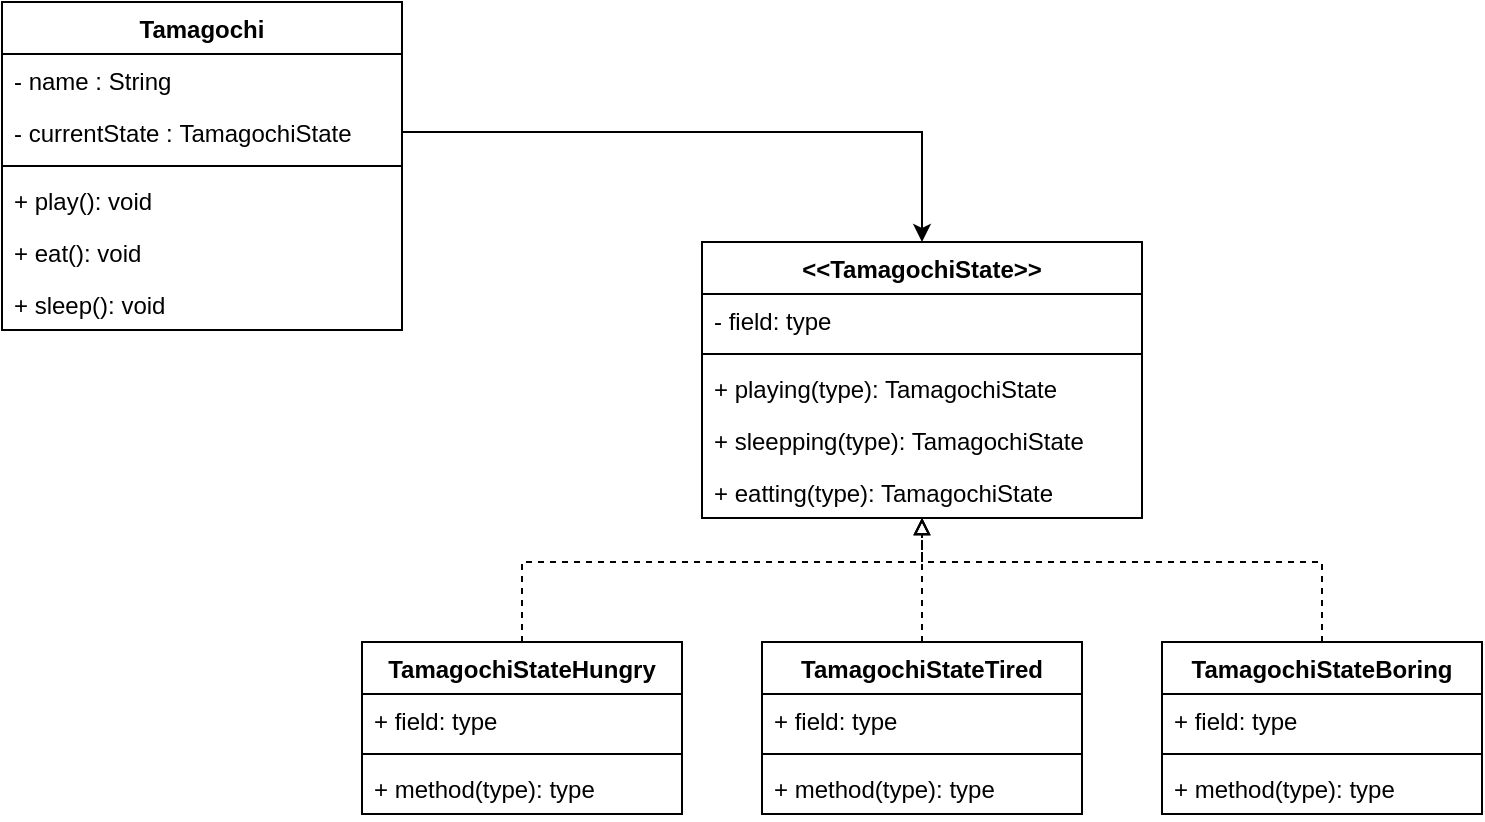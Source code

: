 <mxfile version="27.0.9">
  <diagram name="Página-1" id="bO1MI_6rIMBeqC9oGpgK">
    <mxGraphModel dx="708" dy="483" grid="1" gridSize="10" guides="1" tooltips="1" connect="1" arrows="1" fold="1" page="1" pageScale="1" pageWidth="827" pageHeight="1169" math="0" shadow="0">
      <root>
        <mxCell id="0" />
        <mxCell id="1" parent="0" />
        <mxCell id="XiE08XvwY7AASLut-zkY-14" value="Tamagochi" style="swimlane;fontStyle=1;align=center;verticalAlign=top;childLayout=stackLayout;horizontal=1;startSize=26;horizontalStack=0;resizeParent=1;resizeParentMax=0;resizeLast=0;collapsible=1;marginBottom=0;whiteSpace=wrap;html=1;" vertex="1" parent="1">
          <mxGeometry x="200" y="120" width="200" height="164" as="geometry" />
        </mxCell>
        <mxCell id="XiE08XvwY7AASLut-zkY-15" value="- name : String" style="text;strokeColor=none;fillColor=none;align=left;verticalAlign=top;spacingLeft=4;spacingRight=4;overflow=hidden;rotatable=0;points=[[0,0.5],[1,0.5]];portConstraint=eastwest;whiteSpace=wrap;html=1;" vertex="1" parent="XiE08XvwY7AASLut-zkY-14">
          <mxGeometry y="26" width="200" height="26" as="geometry" />
        </mxCell>
        <mxCell id="XiE08XvwY7AASLut-zkY-18" value="- currentState :&amp;nbsp;&lt;span style=&quot;text-align: center;&quot;&gt;TamagochiState&lt;/span&gt;" style="text;strokeColor=none;fillColor=none;align=left;verticalAlign=top;spacingLeft=4;spacingRight=4;overflow=hidden;rotatable=0;points=[[0,0.5],[1,0.5]];portConstraint=eastwest;whiteSpace=wrap;html=1;" vertex="1" parent="XiE08XvwY7AASLut-zkY-14">
          <mxGeometry y="52" width="200" height="26" as="geometry" />
        </mxCell>
        <mxCell id="XiE08XvwY7AASLut-zkY-16" value="" style="line;strokeWidth=1;fillColor=none;align=left;verticalAlign=middle;spacingTop=-1;spacingLeft=3;spacingRight=3;rotatable=0;labelPosition=right;points=[];portConstraint=eastwest;strokeColor=inherit;" vertex="1" parent="XiE08XvwY7AASLut-zkY-14">
          <mxGeometry y="78" width="200" height="8" as="geometry" />
        </mxCell>
        <mxCell id="XiE08XvwY7AASLut-zkY-17" value="+ play(): void" style="text;strokeColor=none;fillColor=none;align=left;verticalAlign=top;spacingLeft=4;spacingRight=4;overflow=hidden;rotatable=0;points=[[0,0.5],[1,0.5]];portConstraint=eastwest;whiteSpace=wrap;html=1;" vertex="1" parent="XiE08XvwY7AASLut-zkY-14">
          <mxGeometry y="86" width="200" height="26" as="geometry" />
        </mxCell>
        <mxCell id="XiE08XvwY7AASLut-zkY-25" value="+ eat(): void" style="text;strokeColor=none;fillColor=none;align=left;verticalAlign=top;spacingLeft=4;spacingRight=4;overflow=hidden;rotatable=0;points=[[0,0.5],[1,0.5]];portConstraint=eastwest;whiteSpace=wrap;html=1;" vertex="1" parent="XiE08XvwY7AASLut-zkY-14">
          <mxGeometry y="112" width="200" height="26" as="geometry" />
        </mxCell>
        <mxCell id="XiE08XvwY7AASLut-zkY-26" value="+ sleep(): void" style="text;strokeColor=none;fillColor=none;align=left;verticalAlign=top;spacingLeft=4;spacingRight=4;overflow=hidden;rotatable=0;points=[[0,0.5],[1,0.5]];portConstraint=eastwest;whiteSpace=wrap;html=1;" vertex="1" parent="XiE08XvwY7AASLut-zkY-14">
          <mxGeometry y="138" width="200" height="26" as="geometry" />
        </mxCell>
        <mxCell id="XiE08XvwY7AASLut-zkY-19" value="&amp;lt;&amp;lt;TamagochiState&amp;gt;&amp;gt;" style="swimlane;fontStyle=1;align=center;verticalAlign=top;childLayout=stackLayout;horizontal=1;startSize=26;horizontalStack=0;resizeParent=1;resizeParentMax=0;resizeLast=0;collapsible=1;marginBottom=0;whiteSpace=wrap;html=1;" vertex="1" parent="1">
          <mxGeometry x="550" y="240" width="220" height="138" as="geometry" />
        </mxCell>
        <mxCell id="XiE08XvwY7AASLut-zkY-20" value="- field: type" style="text;strokeColor=none;fillColor=none;align=left;verticalAlign=top;spacingLeft=4;spacingRight=4;overflow=hidden;rotatable=0;points=[[0,0.5],[1,0.5]];portConstraint=eastwest;whiteSpace=wrap;html=1;" vertex="1" parent="XiE08XvwY7AASLut-zkY-19">
          <mxGeometry y="26" width="220" height="26" as="geometry" />
        </mxCell>
        <mxCell id="XiE08XvwY7AASLut-zkY-22" value="" style="line;strokeWidth=1;fillColor=none;align=left;verticalAlign=middle;spacingTop=-1;spacingLeft=3;spacingRight=3;rotatable=0;labelPosition=right;points=[];portConstraint=eastwest;strokeColor=inherit;" vertex="1" parent="XiE08XvwY7AASLut-zkY-19">
          <mxGeometry y="52" width="220" height="8" as="geometry" />
        </mxCell>
        <mxCell id="XiE08XvwY7AASLut-zkY-27" value="+ playing(type): TamagochiState" style="text;strokeColor=none;fillColor=none;align=left;verticalAlign=top;spacingLeft=4;spacingRight=4;overflow=hidden;rotatable=0;points=[[0,0.5],[1,0.5]];portConstraint=eastwest;whiteSpace=wrap;html=1;" vertex="1" parent="XiE08XvwY7AASLut-zkY-19">
          <mxGeometry y="60" width="220" height="26" as="geometry" />
        </mxCell>
        <mxCell id="XiE08XvwY7AASLut-zkY-29" value="+ sleepping(type): TamagochiState" style="text;strokeColor=none;fillColor=none;align=left;verticalAlign=top;spacingLeft=4;spacingRight=4;overflow=hidden;rotatable=0;points=[[0,0.5],[1,0.5]];portConstraint=eastwest;whiteSpace=wrap;html=1;" vertex="1" parent="XiE08XvwY7AASLut-zkY-19">
          <mxGeometry y="86" width="220" height="26" as="geometry" />
        </mxCell>
        <mxCell id="XiE08XvwY7AASLut-zkY-28" value="+ eatting(type): TamagochiState" style="text;strokeColor=none;fillColor=none;align=left;verticalAlign=top;spacingLeft=4;spacingRight=4;overflow=hidden;rotatable=0;points=[[0,0.5],[1,0.5]];portConstraint=eastwest;whiteSpace=wrap;html=1;" vertex="1" parent="XiE08XvwY7AASLut-zkY-19">
          <mxGeometry y="112" width="220" height="26" as="geometry" />
        </mxCell>
        <mxCell id="XiE08XvwY7AASLut-zkY-24" style="edgeStyle=orthogonalEdgeStyle;rounded=0;orthogonalLoop=1;jettySize=auto;html=1;entryX=0.5;entryY=0;entryDx=0;entryDy=0;" edge="1" parent="1" source="XiE08XvwY7AASLut-zkY-18" target="XiE08XvwY7AASLut-zkY-19">
          <mxGeometry relative="1" as="geometry" />
        </mxCell>
        <mxCell id="XiE08XvwY7AASLut-zkY-43" style="edgeStyle=orthogonalEdgeStyle;rounded=0;orthogonalLoop=1;jettySize=auto;html=1;dashed=1;endArrow=block;endFill=0;" edge="1" parent="1" source="XiE08XvwY7AASLut-zkY-30" target="XiE08XvwY7AASLut-zkY-19">
          <mxGeometry relative="1" as="geometry">
            <Array as="points">
              <mxPoint x="460" y="400" />
              <mxPoint x="660" y="400" />
            </Array>
          </mxGeometry>
        </mxCell>
        <mxCell id="XiE08XvwY7AASLut-zkY-30" value="TamagochiStateHungry" style="swimlane;fontStyle=1;align=center;verticalAlign=top;childLayout=stackLayout;horizontal=1;startSize=26;horizontalStack=0;resizeParent=1;resizeParentMax=0;resizeLast=0;collapsible=1;marginBottom=0;whiteSpace=wrap;html=1;" vertex="1" parent="1">
          <mxGeometry x="380" y="440" width="160" height="86" as="geometry" />
        </mxCell>
        <mxCell id="XiE08XvwY7AASLut-zkY-31" value="+ field: type" style="text;strokeColor=none;fillColor=none;align=left;verticalAlign=top;spacingLeft=4;spacingRight=4;overflow=hidden;rotatable=0;points=[[0,0.5],[1,0.5]];portConstraint=eastwest;whiteSpace=wrap;html=1;" vertex="1" parent="XiE08XvwY7AASLut-zkY-30">
          <mxGeometry y="26" width="160" height="26" as="geometry" />
        </mxCell>
        <mxCell id="XiE08XvwY7AASLut-zkY-32" value="" style="line;strokeWidth=1;fillColor=none;align=left;verticalAlign=middle;spacingTop=-1;spacingLeft=3;spacingRight=3;rotatable=0;labelPosition=right;points=[];portConstraint=eastwest;strokeColor=inherit;" vertex="1" parent="XiE08XvwY7AASLut-zkY-30">
          <mxGeometry y="52" width="160" height="8" as="geometry" />
        </mxCell>
        <mxCell id="XiE08XvwY7AASLut-zkY-33" value="+ method(type): type" style="text;strokeColor=none;fillColor=none;align=left;verticalAlign=top;spacingLeft=4;spacingRight=4;overflow=hidden;rotatable=0;points=[[0,0.5],[1,0.5]];portConstraint=eastwest;whiteSpace=wrap;html=1;" vertex="1" parent="XiE08XvwY7AASLut-zkY-30">
          <mxGeometry y="60" width="160" height="26" as="geometry" />
        </mxCell>
        <mxCell id="XiE08XvwY7AASLut-zkY-44" style="edgeStyle=orthogonalEdgeStyle;rounded=0;orthogonalLoop=1;jettySize=auto;html=1;dashed=1;endArrow=block;endFill=0;" edge="1" parent="1" source="XiE08XvwY7AASLut-zkY-34" target="XiE08XvwY7AASLut-zkY-19">
          <mxGeometry relative="1" as="geometry" />
        </mxCell>
        <mxCell id="XiE08XvwY7AASLut-zkY-34" value="TamagochiStateTired" style="swimlane;fontStyle=1;align=center;verticalAlign=top;childLayout=stackLayout;horizontal=1;startSize=26;horizontalStack=0;resizeParent=1;resizeParentMax=0;resizeLast=0;collapsible=1;marginBottom=0;whiteSpace=wrap;html=1;" vertex="1" parent="1">
          <mxGeometry x="580" y="440" width="160" height="86" as="geometry" />
        </mxCell>
        <mxCell id="XiE08XvwY7AASLut-zkY-35" value="+ field: type" style="text;strokeColor=none;fillColor=none;align=left;verticalAlign=top;spacingLeft=4;spacingRight=4;overflow=hidden;rotatable=0;points=[[0,0.5],[1,0.5]];portConstraint=eastwest;whiteSpace=wrap;html=1;" vertex="1" parent="XiE08XvwY7AASLut-zkY-34">
          <mxGeometry y="26" width="160" height="26" as="geometry" />
        </mxCell>
        <mxCell id="XiE08XvwY7AASLut-zkY-36" value="" style="line;strokeWidth=1;fillColor=none;align=left;verticalAlign=middle;spacingTop=-1;spacingLeft=3;spacingRight=3;rotatable=0;labelPosition=right;points=[];portConstraint=eastwest;strokeColor=inherit;" vertex="1" parent="XiE08XvwY7AASLut-zkY-34">
          <mxGeometry y="52" width="160" height="8" as="geometry" />
        </mxCell>
        <mxCell id="XiE08XvwY7AASLut-zkY-37" value="+ method(type): type" style="text;strokeColor=none;fillColor=none;align=left;verticalAlign=top;spacingLeft=4;spacingRight=4;overflow=hidden;rotatable=0;points=[[0,0.5],[1,0.5]];portConstraint=eastwest;whiteSpace=wrap;html=1;" vertex="1" parent="XiE08XvwY7AASLut-zkY-34">
          <mxGeometry y="60" width="160" height="26" as="geometry" />
        </mxCell>
        <mxCell id="XiE08XvwY7AASLut-zkY-45" style="edgeStyle=orthogonalEdgeStyle;rounded=0;orthogonalLoop=1;jettySize=auto;html=1;dashed=1;endArrow=block;endFill=0;" edge="1" parent="1" source="XiE08XvwY7AASLut-zkY-38" target="XiE08XvwY7AASLut-zkY-19">
          <mxGeometry relative="1" as="geometry">
            <Array as="points">
              <mxPoint x="860" y="400" />
              <mxPoint x="660" y="400" />
            </Array>
          </mxGeometry>
        </mxCell>
        <mxCell id="XiE08XvwY7AASLut-zkY-38" value="TamagochiStateBoring" style="swimlane;fontStyle=1;align=center;verticalAlign=top;childLayout=stackLayout;horizontal=1;startSize=26;horizontalStack=0;resizeParent=1;resizeParentMax=0;resizeLast=0;collapsible=1;marginBottom=0;whiteSpace=wrap;html=1;" vertex="1" parent="1">
          <mxGeometry x="780" y="440" width="160" height="86" as="geometry" />
        </mxCell>
        <mxCell id="XiE08XvwY7AASLut-zkY-39" value="+ field: type" style="text;strokeColor=none;fillColor=none;align=left;verticalAlign=top;spacingLeft=4;spacingRight=4;overflow=hidden;rotatable=0;points=[[0,0.5],[1,0.5]];portConstraint=eastwest;whiteSpace=wrap;html=1;" vertex="1" parent="XiE08XvwY7AASLut-zkY-38">
          <mxGeometry y="26" width="160" height="26" as="geometry" />
        </mxCell>
        <mxCell id="XiE08XvwY7AASLut-zkY-40" value="" style="line;strokeWidth=1;fillColor=none;align=left;verticalAlign=middle;spacingTop=-1;spacingLeft=3;spacingRight=3;rotatable=0;labelPosition=right;points=[];portConstraint=eastwest;strokeColor=inherit;" vertex="1" parent="XiE08XvwY7AASLut-zkY-38">
          <mxGeometry y="52" width="160" height="8" as="geometry" />
        </mxCell>
        <mxCell id="XiE08XvwY7AASLut-zkY-41" value="+ method(type): type" style="text;strokeColor=none;fillColor=none;align=left;verticalAlign=top;spacingLeft=4;spacingRight=4;overflow=hidden;rotatable=0;points=[[0,0.5],[1,0.5]];portConstraint=eastwest;whiteSpace=wrap;html=1;" vertex="1" parent="XiE08XvwY7AASLut-zkY-38">
          <mxGeometry y="60" width="160" height="26" as="geometry" />
        </mxCell>
      </root>
    </mxGraphModel>
  </diagram>
</mxfile>
